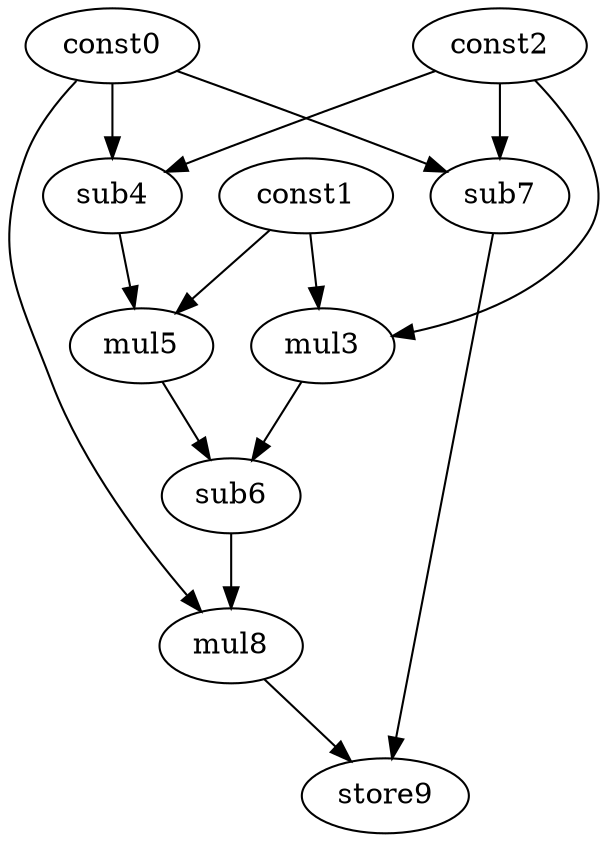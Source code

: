 digraph G { 
const0[opcode=const]; 
const1[opcode=const]; 
const2[opcode=const]; 
mul3[opcode=mul]; 
sub4[opcode=sub]; 
mul5[opcode=mul]; 
sub6[opcode=sub]; 
sub7[opcode=sub]; 
mul8[opcode=mul]; 
store9[opcode=store]; 
const1->mul3[operand=0];
const2->mul3[operand=1];
const0->sub4[operand=0];
const2->sub4[operand=1];
const0->sub7[operand=0];
const2->sub7[operand=1];
const1->mul5[operand=0];
sub4->mul5[operand=1];
mul3->sub6[operand=0];
mul5->sub6[operand=1];
const0->mul8[operand=0];
sub6->mul8[operand=1];
mul8->store9[operand=0];
sub7->store9[operand=1];
}
